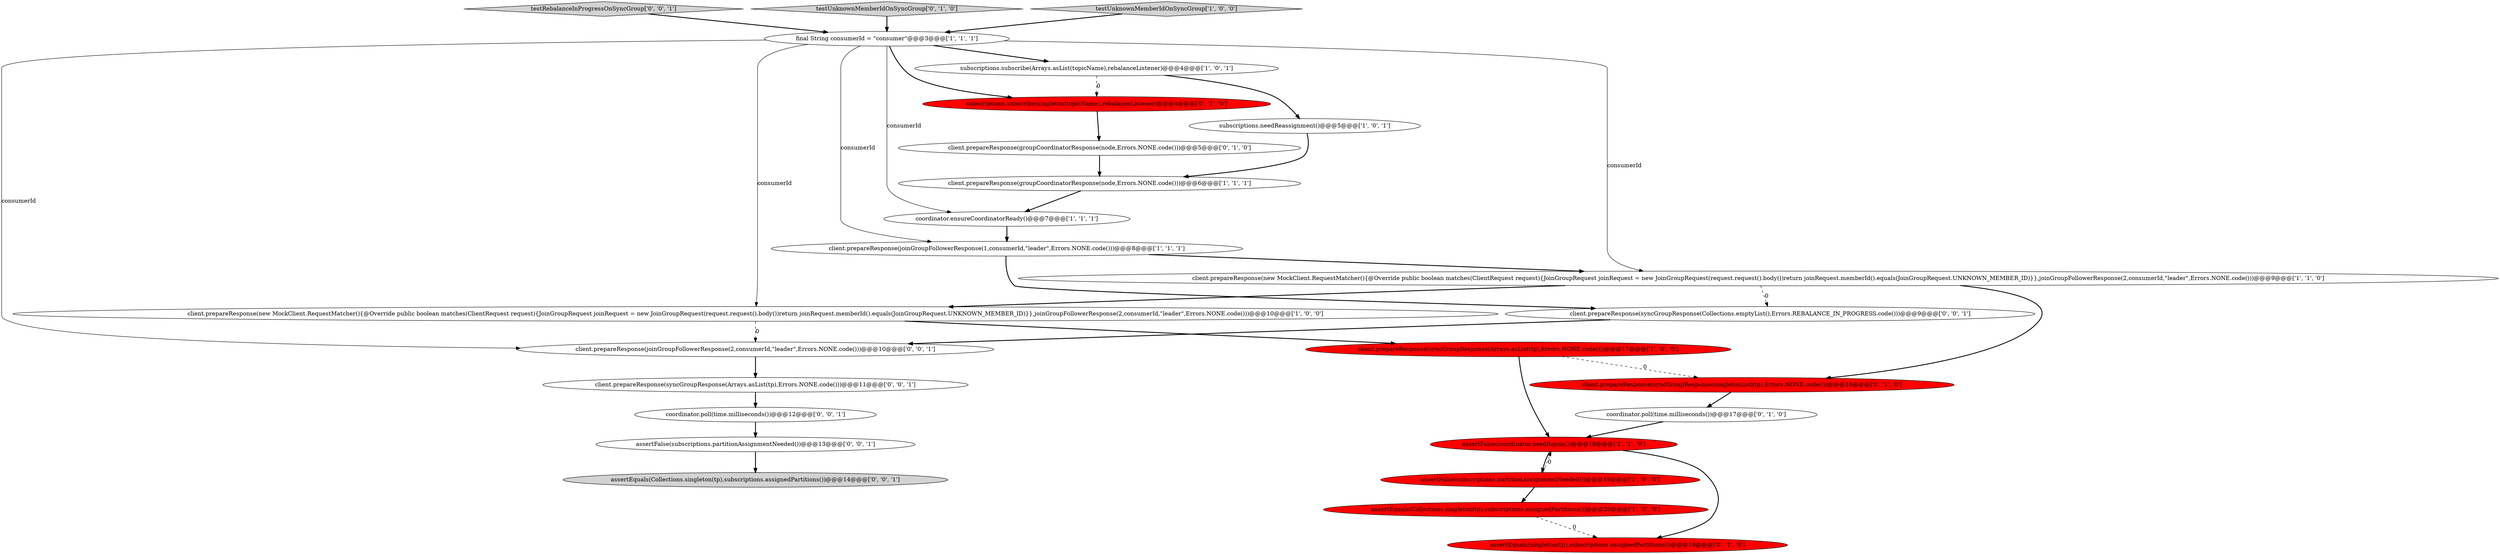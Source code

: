 digraph {
23 [style = filled, label = "assertFalse(subscriptions.partitionAssignmentNeeded())@@@13@@@['0', '0', '1']", fillcolor = white, shape = ellipse image = "AAA0AAABBB3BBB"];
22 [style = filled, label = "coordinator.poll(time.milliseconds())@@@12@@@['0', '0', '1']", fillcolor = white, shape = ellipse image = "AAA0AAABBB3BBB"];
20 [style = filled, label = "client.prepareResponse(syncGroupResponse(Arrays.asList(tp),Errors.NONE.code()))@@@11@@@['0', '0', '1']", fillcolor = white, shape = ellipse image = "AAA0AAABBB3BBB"];
16 [style = filled, label = "client.prepareResponse(syncGroupResponse(singletonList(tp),Errors.NONE.code()))@@@16@@@['0', '1', '0']", fillcolor = red, shape = ellipse image = "AAA1AAABBB2BBB"];
8 [style = filled, label = "coordinator.ensureCoordinatorReady()@@@7@@@['1', '1', '1']", fillcolor = white, shape = ellipse image = "AAA0AAABBB1BBB"];
11 [style = filled, label = "assertFalse(coordinator.needRejoin())@@@18@@@['1', '1', '0']", fillcolor = red, shape = ellipse image = "AAA1AAABBB1BBB"];
0 [style = filled, label = "client.prepareResponse(joinGroupFollowerResponse(1,consumerId,\"leader\",Errors.NONE.code()))@@@8@@@['1', '1', '1']", fillcolor = white, shape = ellipse image = "AAA0AAABBB1BBB"];
19 [style = filled, label = "client.prepareResponse(joinGroupFollowerResponse(2,consumerId,\"leader\",Errors.NONE.code()))@@@10@@@['0', '0', '1']", fillcolor = white, shape = ellipse image = "AAA0AAABBB3BBB"];
7 [style = filled, label = "client.prepareResponse(syncGroupResponse(Arrays.asList(tp),Errors.NONE.code()))@@@17@@@['1', '0', '0']", fillcolor = red, shape = ellipse image = "AAA1AAABBB1BBB"];
1 [style = filled, label = "final String consumerId = \"consumer\"@@@3@@@['1', '1', '1']", fillcolor = white, shape = ellipse image = "AAA0AAABBB1BBB"];
25 [style = filled, label = "testRebalanceInProgressOnSyncGroup['0', '0', '1']", fillcolor = lightgray, shape = diamond image = "AAA0AAABBB3BBB"];
21 [style = filled, label = "assertEquals(Collections.singleton(tp),subscriptions.assignedPartitions())@@@14@@@['0', '0', '1']", fillcolor = lightgray, shape = ellipse image = "AAA0AAABBB3BBB"];
2 [style = filled, label = "subscriptions.subscribe(Arrays.asList(topicName),rebalanceListener)@@@4@@@['1', '0', '1']", fillcolor = white, shape = ellipse image = "AAA0AAABBB1BBB"];
14 [style = filled, label = "testUnknownMemberIdOnSyncGroup['0', '1', '0']", fillcolor = lightgray, shape = diamond image = "AAA0AAABBB2BBB"];
12 [style = filled, label = "subscriptions.needReassignment()@@@5@@@['1', '0', '1']", fillcolor = white, shape = ellipse image = "AAA0AAABBB1BBB"];
15 [style = filled, label = "assertEquals(singleton(tp),subscriptions.assignedPartitions())@@@19@@@['0', '1', '0']", fillcolor = red, shape = ellipse image = "AAA1AAABBB2BBB"];
6 [style = filled, label = "client.prepareResponse(new MockClient.RequestMatcher(){@Override public boolean matches(ClientRequest request){JoinGroupRequest joinRequest = new JoinGroupRequest(request.request().body())return joinRequest.memberId().equals(JoinGroupRequest.UNKNOWN_MEMBER_ID)}},joinGroupFollowerResponse(2,consumerId,\"leader\",Errors.NONE.code()))@@@10@@@['1', '0', '0']", fillcolor = white, shape = ellipse image = "AAA0AAABBB1BBB"];
13 [style = filled, label = "subscriptions.subscribe(singleton(topicName),rebalanceListener)@@@4@@@['0', '1', '0']", fillcolor = red, shape = ellipse image = "AAA1AAABBB2BBB"];
24 [style = filled, label = "client.prepareResponse(syncGroupResponse(Collections.emptyList(),Errors.REBALANCE_IN_PROGRESS.code()))@@@9@@@['0', '0', '1']", fillcolor = white, shape = ellipse image = "AAA0AAABBB3BBB"];
4 [style = filled, label = "assertEquals(Collections.singleton(tp),subscriptions.assignedPartitions())@@@20@@@['1', '0', '0']", fillcolor = red, shape = ellipse image = "AAA1AAABBB1BBB"];
3 [style = filled, label = "client.prepareResponse(new MockClient.RequestMatcher(){@Override public boolean matches(ClientRequest request){JoinGroupRequest joinRequest = new JoinGroupRequest(request.request().body())return joinRequest.memberId().equals(JoinGroupRequest.UNKNOWN_MEMBER_ID)}},joinGroupFollowerResponse(2,consumerId,\"leader\",Errors.NONE.code()))@@@9@@@['1', '1', '0']", fillcolor = white, shape = ellipse image = "AAA0AAABBB1BBB"];
5 [style = filled, label = "testUnknownMemberIdOnSyncGroup['1', '0', '0']", fillcolor = lightgray, shape = diamond image = "AAA0AAABBB1BBB"];
10 [style = filled, label = "assertFalse(subscriptions.partitionAssignmentNeeded())@@@19@@@['1', '0', '0']", fillcolor = red, shape = ellipse image = "AAA1AAABBB1BBB"];
9 [style = filled, label = "client.prepareResponse(groupCoordinatorResponse(node,Errors.NONE.code()))@@@6@@@['1', '1', '1']", fillcolor = white, shape = ellipse image = "AAA0AAABBB1BBB"];
18 [style = filled, label = "coordinator.poll(time.milliseconds())@@@17@@@['0', '1', '0']", fillcolor = white, shape = ellipse image = "AAA0AAABBB2BBB"];
17 [style = filled, label = "client.prepareResponse(groupCoordinatorResponse(node,Errors.NONE.code()))@@@5@@@['0', '1', '0']", fillcolor = white, shape = ellipse image = "AAA0AAABBB2BBB"];
1->8 [style = solid, label="consumerId"];
0->3 [style = bold, label=""];
1->19 [style = solid, label="consumerId"];
7->11 [style = bold, label=""];
16->18 [style = bold, label=""];
24->19 [style = bold, label=""];
25->1 [style = bold, label=""];
1->3 [style = solid, label="consumerId"];
7->16 [style = dashed, label="0"];
19->20 [style = bold, label=""];
17->9 [style = bold, label=""];
18->11 [style = bold, label=""];
3->24 [style = dashed, label="0"];
3->6 [style = bold, label=""];
3->16 [style = bold, label=""];
12->9 [style = bold, label=""];
9->8 [style = bold, label=""];
22->23 [style = bold, label=""];
1->13 [style = bold, label=""];
1->6 [style = solid, label="consumerId"];
11->15 [style = bold, label=""];
2->12 [style = bold, label=""];
14->1 [style = bold, label=""];
20->22 [style = bold, label=""];
10->11 [style = dashed, label="0"];
8->0 [style = bold, label=""];
5->1 [style = bold, label=""];
13->17 [style = bold, label=""];
23->21 [style = bold, label=""];
11->10 [style = bold, label=""];
2->13 [style = dashed, label="0"];
4->15 [style = dashed, label="0"];
0->24 [style = bold, label=""];
1->0 [style = solid, label="consumerId"];
6->19 [style = dashed, label="0"];
10->4 [style = bold, label=""];
1->2 [style = bold, label=""];
6->7 [style = bold, label=""];
}
